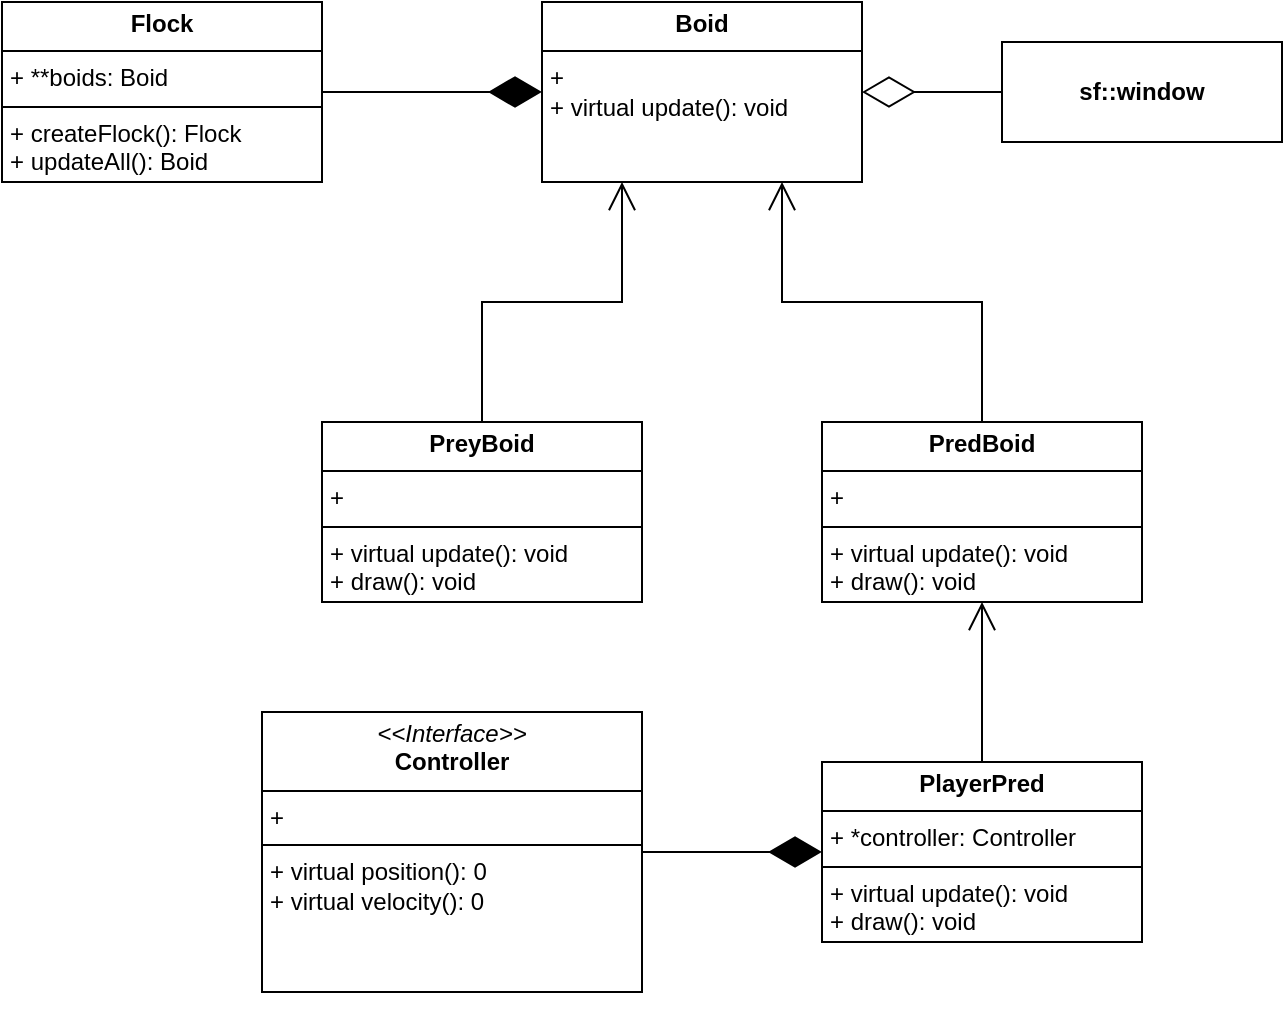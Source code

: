 <mxfile version="24.3.1" type="device">
  <diagram id="C5RBs43oDa-KdzZeNtuy" name="Page-1">
    <mxGraphModel dx="2074" dy="1098" grid="1" gridSize="10" guides="1" tooltips="1" connect="1" arrows="1" fold="1" page="1" pageScale="1" pageWidth="827" pageHeight="1169" math="0" shadow="0">
      <root>
        <mxCell id="WIyWlLk6GJQsqaUBKTNV-0" />
        <mxCell id="WIyWlLk6GJQsqaUBKTNV-1" parent="WIyWlLk6GJQsqaUBKTNV-0" />
        <mxCell id="sp4LuqRMRNwqho_u8Fbo-9" value="&lt;p style=&quot;margin:0px;margin-top:4px;text-align:center;&quot;&gt;&lt;i&gt;&amp;lt;&amp;lt;Interface&amp;gt;&amp;gt;&lt;/i&gt;&lt;br&gt;&lt;b&gt;Controller&lt;/b&gt;&lt;/p&gt;&lt;hr size=&quot;1&quot; style=&quot;border-style:solid;&quot;&gt;&lt;p style=&quot;margin:0px;margin-left:4px;&quot;&gt;+&lt;/p&gt;&lt;hr size=&quot;1&quot; style=&quot;border-style:solid;&quot;&gt;&lt;p style=&quot;margin:0px;margin-left:4px;&quot;&gt;+ virtual position(): 0&lt;/p&gt;&lt;p style=&quot;margin:0px;margin-left:4px;&quot;&gt;+ virtual velocity(): 0&lt;/p&gt;" style="verticalAlign=top;align=left;overflow=fill;html=1;whiteSpace=wrap;" vertex="1" parent="WIyWlLk6GJQsqaUBKTNV-1">
          <mxGeometry x="210" y="595" width="190" height="140" as="geometry" />
        </mxCell>
        <mxCell id="sp4LuqRMRNwqho_u8Fbo-10" value="&lt;p style=&quot;margin:0px;margin-top:4px;text-align:center;&quot;&gt;&lt;b&gt;PredBoid&lt;/b&gt;&lt;/p&gt;&lt;hr size=&quot;1&quot; style=&quot;border-style:solid;&quot;&gt;&lt;p style=&quot;margin:0px;margin-left:4px;&quot;&gt;+&lt;/p&gt;&lt;hr size=&quot;1&quot; style=&quot;border-style:solid;&quot;&gt;&lt;p style=&quot;margin:0px;margin-left:4px;&quot;&gt;+ virtual update(): void&lt;br&gt;&lt;/p&gt;&lt;p style=&quot;margin:0px;margin-left:4px;&quot;&gt;+ draw(): void&lt;br&gt;&lt;/p&gt;" style="verticalAlign=top;align=left;overflow=fill;html=1;whiteSpace=wrap;" vertex="1" parent="WIyWlLk6GJQsqaUBKTNV-1">
          <mxGeometry x="490" y="450" width="160" height="90" as="geometry" />
        </mxCell>
        <mxCell id="sp4LuqRMRNwqho_u8Fbo-11" value="&lt;p style=&quot;margin:0px;margin-top:4px;text-align:center;&quot;&gt;&lt;b&gt;PreyBoid&lt;/b&gt;&lt;/p&gt;&lt;hr size=&quot;1&quot; style=&quot;border-style:solid;&quot;&gt;&lt;p style=&quot;margin:0px;margin-left:4px;&quot;&gt;+&amp;nbsp;&lt;/p&gt;&lt;hr size=&quot;1&quot; style=&quot;border-style:solid;&quot;&gt;&lt;p style=&quot;margin:0px;margin-left:4px;&quot;&gt;+ virtual update(): void&lt;br&gt;&lt;/p&gt;&lt;p style=&quot;margin:0px;margin-left:4px;&quot;&gt;+ draw(): void&lt;/p&gt;" style="verticalAlign=top;align=left;overflow=fill;html=1;whiteSpace=wrap;" vertex="1" parent="WIyWlLk6GJQsqaUBKTNV-1">
          <mxGeometry x="240" y="450" width="160" height="90" as="geometry" />
        </mxCell>
        <mxCell id="sp4LuqRMRNwqho_u8Fbo-13" value="&lt;p style=&quot;margin:0px;margin-top:4px;text-align:center;&quot;&gt;&lt;b&gt;PlayerPred&lt;/b&gt;&lt;/p&gt;&lt;hr size=&quot;1&quot; style=&quot;border-style:solid;&quot;&gt;&lt;p style=&quot;margin:0px;margin-left:4px;&quot;&gt;+ *controller: Controller&lt;/p&gt;&lt;hr size=&quot;1&quot; style=&quot;border-style:solid;&quot;&gt;&lt;p style=&quot;margin:0px;margin-left:4px;&quot;&gt;+ virtual update(): void&lt;br&gt;&lt;/p&gt;&lt;p style=&quot;margin:0px;margin-left:4px;&quot;&gt;+ draw(): void&lt;br&gt;&lt;/p&gt;" style="verticalAlign=top;align=left;overflow=fill;html=1;whiteSpace=wrap;" vertex="1" parent="WIyWlLk6GJQsqaUBKTNV-1">
          <mxGeometry x="490" y="620" width="160" height="90" as="geometry" />
        </mxCell>
        <mxCell id="sp4LuqRMRNwqho_u8Fbo-21" value="&lt;p style=&quot;margin:0px;margin-top:4px;text-align:center;&quot;&gt;&lt;br&gt;&lt;b&gt;sf::window&lt;/b&gt;&lt;/p&gt;" style="verticalAlign=top;align=left;overflow=fill;html=1;whiteSpace=wrap;" vertex="1" parent="WIyWlLk6GJQsqaUBKTNV-1">
          <mxGeometry x="580" y="260" width="140" height="50" as="geometry" />
        </mxCell>
        <mxCell id="sp4LuqRMRNwqho_u8Fbo-29" value="" style="endArrow=open;endFill=1;endSize=12;html=1;rounded=0;exitX=0.5;exitY=0;exitDx=0;exitDy=0;entryX=0.75;entryY=1;entryDx=0;entryDy=0;" edge="1" parent="WIyWlLk6GJQsqaUBKTNV-1" source="sp4LuqRMRNwqho_u8Fbo-10" target="sp4LuqRMRNwqho_u8Fbo-30">
          <mxGeometry width="160" relative="1" as="geometry">
            <mxPoint x="510" y="560" as="sourcePoint" />
            <mxPoint x="520" y="363" as="targetPoint" />
            <Array as="points">
              <mxPoint x="570" y="390" />
              <mxPoint x="470" y="390" />
            </Array>
          </mxGeometry>
        </mxCell>
        <mxCell id="sp4LuqRMRNwqho_u8Fbo-30" value="&lt;p style=&quot;margin:0px;margin-top:4px;text-align:center;&quot;&gt;&lt;b&gt;Boid&lt;/b&gt;&lt;/p&gt;&lt;hr size=&quot;1&quot; style=&quot;border-style:solid;&quot;&gt;&lt;p style=&quot;margin:0px;margin-left:4px;&quot;&gt;+&amp;nbsp;&lt;/p&gt;&lt;p style=&quot;margin:0px;margin-left:4px;&quot;&gt;+ virtual update(): void&lt;/p&gt;" style="verticalAlign=top;align=left;overflow=fill;html=1;whiteSpace=wrap;" vertex="1" parent="WIyWlLk6GJQsqaUBKTNV-1">
          <mxGeometry x="350" y="240" width="160" height="90" as="geometry" />
        </mxCell>
        <mxCell id="sp4LuqRMRNwqho_u8Fbo-31" value="" style="endArrow=open;endFill=1;endSize=12;html=1;rounded=0;exitX=0.5;exitY=0;exitDx=0;exitDy=0;entryX=0.25;entryY=1;entryDx=0;entryDy=0;" edge="1" parent="WIyWlLk6GJQsqaUBKTNV-1" source="sp4LuqRMRNwqho_u8Fbo-11" target="sp4LuqRMRNwqho_u8Fbo-30">
          <mxGeometry width="160" relative="1" as="geometry">
            <mxPoint x="510" y="560" as="sourcePoint" />
            <mxPoint x="670" y="560" as="targetPoint" />
            <Array as="points">
              <mxPoint x="320" y="390" />
              <mxPoint x="390" y="390" />
            </Array>
          </mxGeometry>
        </mxCell>
        <mxCell id="sp4LuqRMRNwqho_u8Fbo-32" value="" style="endArrow=open;endFill=1;endSize=12;html=1;rounded=0;exitX=0.5;exitY=0;exitDx=0;exitDy=0;entryX=0.5;entryY=1;entryDx=0;entryDy=0;" edge="1" parent="WIyWlLk6GJQsqaUBKTNV-1" source="sp4LuqRMRNwqho_u8Fbo-13" target="sp4LuqRMRNwqho_u8Fbo-10">
          <mxGeometry width="160" relative="1" as="geometry">
            <mxPoint x="510" y="560" as="sourcePoint" />
            <mxPoint x="670" y="560" as="targetPoint" />
          </mxGeometry>
        </mxCell>
        <mxCell id="sp4LuqRMRNwqho_u8Fbo-35" value="" style="endArrow=diamondThin;endFill=0;endSize=24;html=1;rounded=0;exitX=0;exitY=0.5;exitDx=0;exitDy=0;entryX=1;entryY=0.5;entryDx=0;entryDy=0;" edge="1" parent="WIyWlLk6GJQsqaUBKTNV-1" source="sp4LuqRMRNwqho_u8Fbo-21" target="sp4LuqRMRNwqho_u8Fbo-30">
          <mxGeometry width="160" relative="1" as="geometry">
            <mxPoint x="330" y="560" as="sourcePoint" />
            <mxPoint x="490" y="560" as="targetPoint" />
          </mxGeometry>
        </mxCell>
        <mxCell id="sp4LuqRMRNwqho_u8Fbo-36" value="&lt;p style=&quot;margin:0px;margin-top:4px;text-align:center;&quot;&gt;&lt;b&gt;Flock&lt;/b&gt;&lt;/p&gt;&lt;hr size=&quot;1&quot; style=&quot;border-style:solid;&quot;&gt;&lt;p style=&quot;margin:0px;margin-left:4px;&quot;&gt;+ **boids: Boid&lt;/p&gt;&lt;hr size=&quot;1&quot; style=&quot;border-style:solid;&quot;&gt;&lt;p style=&quot;margin:0px;margin-left:4px;&quot;&gt;+ createFlock(): Flock&lt;/p&gt;&lt;p style=&quot;margin:0px;margin-left:4px;&quot;&gt;+ updateAll(): Boid&lt;/p&gt;" style="verticalAlign=top;align=left;overflow=fill;html=1;whiteSpace=wrap;" vertex="1" parent="WIyWlLk6GJQsqaUBKTNV-1">
          <mxGeometry x="80" y="240" width="160" height="90" as="geometry" />
        </mxCell>
        <mxCell id="sp4LuqRMRNwqho_u8Fbo-37" value="" style="endArrow=diamondThin;endFill=1;endSize=24;html=1;rounded=0;exitX=1;exitY=0.5;exitDx=0;exitDy=0;entryX=0;entryY=0.5;entryDx=0;entryDy=0;" edge="1" parent="WIyWlLk6GJQsqaUBKTNV-1" source="sp4LuqRMRNwqho_u8Fbo-9" target="sp4LuqRMRNwqho_u8Fbo-13">
          <mxGeometry width="160" relative="1" as="geometry">
            <mxPoint x="330" y="560" as="sourcePoint" />
            <mxPoint x="490" y="560" as="targetPoint" />
          </mxGeometry>
        </mxCell>
        <mxCell id="sp4LuqRMRNwqho_u8Fbo-39" value="" style="endArrow=diamondThin;endFill=1;endSize=24;html=1;rounded=0;exitX=1;exitY=0.5;exitDx=0;exitDy=0;entryX=0;entryY=0.5;entryDx=0;entryDy=0;" edge="1" parent="WIyWlLk6GJQsqaUBKTNV-1" source="sp4LuqRMRNwqho_u8Fbo-36" target="sp4LuqRMRNwqho_u8Fbo-30">
          <mxGeometry width="160" relative="1" as="geometry">
            <mxPoint x="330" y="560" as="sourcePoint" />
            <mxPoint x="490" y="560" as="targetPoint" />
          </mxGeometry>
        </mxCell>
        <mxCell id="sp4LuqRMRNwqho_u8Fbo-40" style="edgeStyle=orthogonalEdgeStyle;rounded=0;orthogonalLoop=1;jettySize=auto;html=1;exitX=0.5;exitY=1;exitDx=0;exitDy=0;" edge="1" parent="WIyWlLk6GJQsqaUBKTNV-1" source="sp4LuqRMRNwqho_u8Fbo-9" target="sp4LuqRMRNwqho_u8Fbo-9">
          <mxGeometry relative="1" as="geometry" />
        </mxCell>
      </root>
    </mxGraphModel>
  </diagram>
</mxfile>
